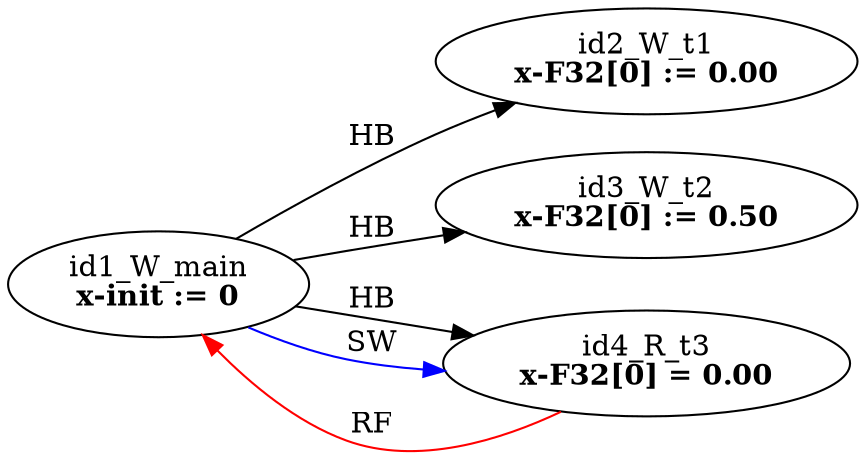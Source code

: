 digraph memory_model {
rankdir=LR;
splines=true; esep=0.5;
id1_W_main -> id2_W_t1 [label = "HB", color="black"];
id1_W_main -> id3_W_t2 [label = "HB", color="black"];
id1_W_main -> id4_R_t3 [label = "HB", color="black"];
id4_R_t3 -> id1_W_main [label = "RF", color="red"];
id1_W_main -> id4_R_t3 [label = "SW", color="blue"];
id1_W_main [label=<id1_W_main<br/><B>x-init := 0</B>>, pos="5.0,2!"]
id2_W_t1 [label=<id2_W_t1<br/><B>x-F32[0] := 0.00</B>>, pos="0,0!"]
id3_W_t2 [label=<id3_W_t2<br/><B>x-F32[0] := 0.50</B>>, pos="5,0!"]
id4_R_t3 [label=<id4_R_t3<br/><B>x-F32[0] = 0.00</B>>, pos="10,0!"]
}